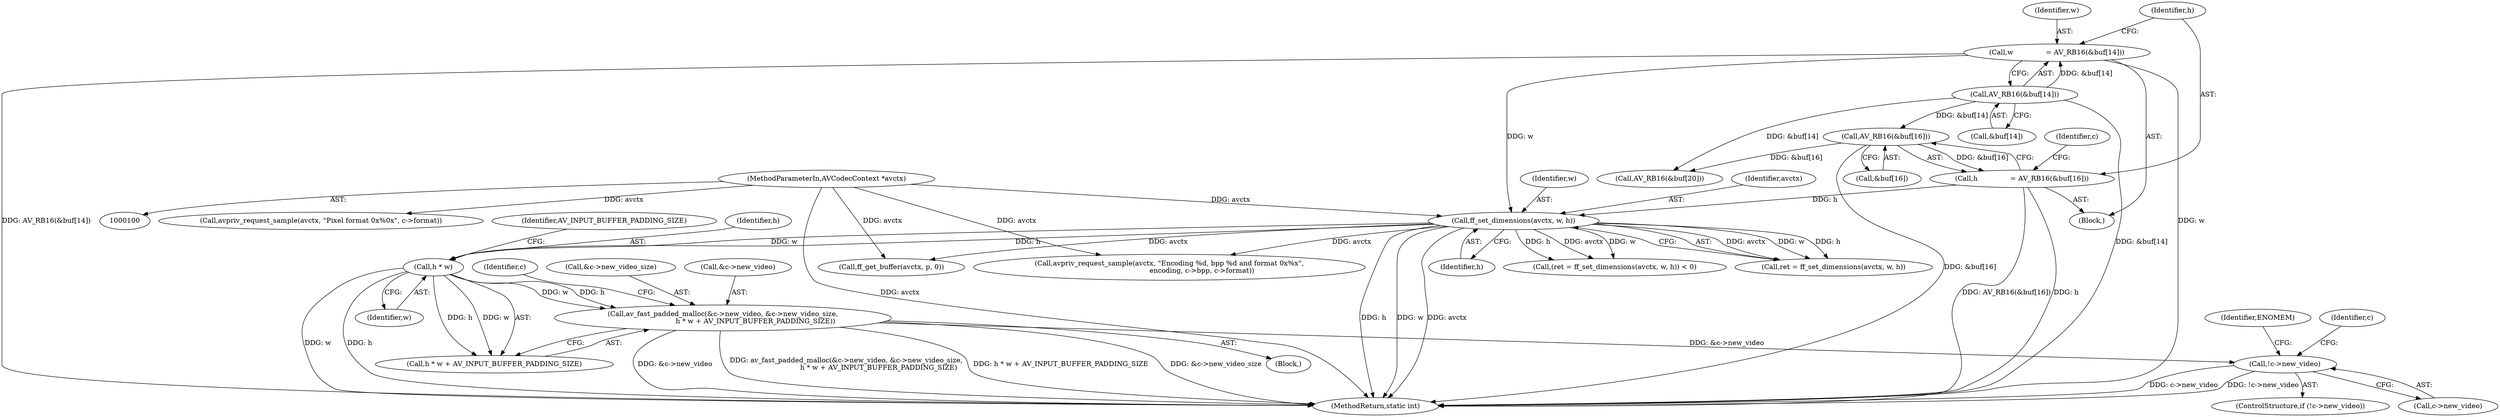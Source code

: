 digraph "0_FFmpeg_e1b60aad77c27ed5d4dfc11e5e6a05a38c70489d@API" {
"1000445" [label="(Call,av_fast_padded_malloc(&c->new_video, &c->new_video_size,\n                              h * w + AV_INPUT_BUFFER_PADDING_SIZE))"];
"1000455" [label="(Call,h * w)"];
"1000270" [label="(Call,ff_set_dimensions(avctx, w, h))"];
"1000101" [label="(MethodParameterIn,AVCodecContext *avctx)"];
"1000154" [label="(Call,w               = AV_RB16(&buf[14]))"];
"1000156" [label="(Call,AV_RB16(&buf[14]))"];
"1000161" [label="(Call,h               = AV_RB16(&buf[16]))"];
"1000163" [label="(Call,AV_RB16(&buf[16]))"];
"1000460" [label="(Call,!c->new_video)"];
"1000457" [label="(Identifier,w)"];
"1000267" [label="(Call,(ret = ff_set_dimensions(avctx, w, h)) < 0)"];
"1000170" [label="(Identifier,c)"];
"1000271" [label="(Identifier,avctx)"];
"1000161" [label="(Call,h               = AV_RB16(&buf[16]))"];
"1000454" [label="(Call,h * w + AV_INPUT_BUFFER_PADDING_SIZE)"];
"1000163" [label="(Call,AV_RB16(&buf[16]))"];
"1000466" [label="(Identifier,ENOMEM)"];
"1000455" [label="(Call,h * w)"];
"1000268" [label="(Call,ret = ff_set_dimensions(avctx, w, h))"];
"1000462" [label="(Identifier,c)"];
"1000162" [label="(Identifier,h)"];
"1000105" [label="(Block,)"];
"1000258" [label="(Call,avpriv_request_sample(avctx, \"Pixel format 0x%0x\", c->format))"];
"1000156" [label="(Call,AV_RB16(&buf[14]))"];
"1000273" [label="(Identifier,h)"];
"1000157" [label="(Call,&buf[14])"];
"1000461" [label="(Call,c->new_video)"];
"1000155" [label="(Identifier,w)"];
"1000450" [label="(Call,&c->new_video_size)"];
"1000270" [label="(Call,ff_set_dimensions(avctx, w, h))"];
"1000414" [label="(Call,avpriv_request_sample(avctx, \"Encoding %d, bpp %d and format 0x%x\",\n                              encoding, c->bpp, c->format))"];
"1000446" [label="(Call,&c->new_video)"];
"1000470" [label="(Identifier,c)"];
"1000456" [label="(Identifier,h)"];
"1000458" [label="(Identifier,AV_INPUT_BUFFER_PADDING_SIZE)"];
"1000430" [label="(Call,ff_get_buffer(avctx, p, 0))"];
"1000272" [label="(Identifier,w)"];
"1000444" [label="(Block,)"];
"1000164" [label="(Call,&buf[16])"];
"1000445" [label="(Call,av_fast_padded_malloc(&c->new_video, &c->new_video_size,\n                              h * w + AV_INPUT_BUFFER_PADDING_SIZE))"];
"1000179" [label="(Call,AV_RB16(&buf[20]))"];
"1000101" [label="(MethodParameterIn,AVCodecContext *avctx)"];
"1000154" [label="(Call,w               = AV_RB16(&buf[14]))"];
"1000459" [label="(ControlStructure,if (!c->new_video))"];
"1000460" [label="(Call,!c->new_video)"];
"1000502" [label="(MethodReturn,static int)"];
"1000445" -> "1000444"  [label="AST: "];
"1000445" -> "1000454"  [label="CFG: "];
"1000446" -> "1000445"  [label="AST: "];
"1000450" -> "1000445"  [label="AST: "];
"1000454" -> "1000445"  [label="AST: "];
"1000462" -> "1000445"  [label="CFG: "];
"1000445" -> "1000502"  [label="DDG: &c->new_video_size"];
"1000445" -> "1000502"  [label="DDG: &c->new_video"];
"1000445" -> "1000502"  [label="DDG: av_fast_padded_malloc(&c->new_video, &c->new_video_size,\n                              h * w + AV_INPUT_BUFFER_PADDING_SIZE)"];
"1000445" -> "1000502"  [label="DDG: h * w + AV_INPUT_BUFFER_PADDING_SIZE"];
"1000455" -> "1000445"  [label="DDG: h"];
"1000455" -> "1000445"  [label="DDG: w"];
"1000445" -> "1000460"  [label="DDG: &c->new_video"];
"1000455" -> "1000454"  [label="AST: "];
"1000455" -> "1000457"  [label="CFG: "];
"1000456" -> "1000455"  [label="AST: "];
"1000457" -> "1000455"  [label="AST: "];
"1000458" -> "1000455"  [label="CFG: "];
"1000455" -> "1000502"  [label="DDG: w"];
"1000455" -> "1000502"  [label="DDG: h"];
"1000455" -> "1000454"  [label="DDG: h"];
"1000455" -> "1000454"  [label="DDG: w"];
"1000270" -> "1000455"  [label="DDG: h"];
"1000270" -> "1000455"  [label="DDG: w"];
"1000270" -> "1000268"  [label="AST: "];
"1000270" -> "1000273"  [label="CFG: "];
"1000271" -> "1000270"  [label="AST: "];
"1000272" -> "1000270"  [label="AST: "];
"1000273" -> "1000270"  [label="AST: "];
"1000268" -> "1000270"  [label="CFG: "];
"1000270" -> "1000502"  [label="DDG: h"];
"1000270" -> "1000502"  [label="DDG: w"];
"1000270" -> "1000502"  [label="DDG: avctx"];
"1000270" -> "1000267"  [label="DDG: avctx"];
"1000270" -> "1000267"  [label="DDG: w"];
"1000270" -> "1000267"  [label="DDG: h"];
"1000270" -> "1000268"  [label="DDG: avctx"];
"1000270" -> "1000268"  [label="DDG: w"];
"1000270" -> "1000268"  [label="DDG: h"];
"1000101" -> "1000270"  [label="DDG: avctx"];
"1000154" -> "1000270"  [label="DDG: w"];
"1000161" -> "1000270"  [label="DDG: h"];
"1000270" -> "1000414"  [label="DDG: avctx"];
"1000270" -> "1000430"  [label="DDG: avctx"];
"1000101" -> "1000100"  [label="AST: "];
"1000101" -> "1000502"  [label="DDG: avctx"];
"1000101" -> "1000258"  [label="DDG: avctx"];
"1000101" -> "1000414"  [label="DDG: avctx"];
"1000101" -> "1000430"  [label="DDG: avctx"];
"1000154" -> "1000105"  [label="AST: "];
"1000154" -> "1000156"  [label="CFG: "];
"1000155" -> "1000154"  [label="AST: "];
"1000156" -> "1000154"  [label="AST: "];
"1000162" -> "1000154"  [label="CFG: "];
"1000154" -> "1000502"  [label="DDG: w"];
"1000154" -> "1000502"  [label="DDG: AV_RB16(&buf[14])"];
"1000156" -> "1000154"  [label="DDG: &buf[14]"];
"1000156" -> "1000157"  [label="CFG: "];
"1000157" -> "1000156"  [label="AST: "];
"1000156" -> "1000502"  [label="DDG: &buf[14]"];
"1000156" -> "1000163"  [label="DDG: &buf[14]"];
"1000156" -> "1000179"  [label="DDG: &buf[14]"];
"1000161" -> "1000105"  [label="AST: "];
"1000161" -> "1000163"  [label="CFG: "];
"1000162" -> "1000161"  [label="AST: "];
"1000163" -> "1000161"  [label="AST: "];
"1000170" -> "1000161"  [label="CFG: "];
"1000161" -> "1000502"  [label="DDG: AV_RB16(&buf[16])"];
"1000161" -> "1000502"  [label="DDG: h"];
"1000163" -> "1000161"  [label="DDG: &buf[16]"];
"1000163" -> "1000164"  [label="CFG: "];
"1000164" -> "1000163"  [label="AST: "];
"1000163" -> "1000502"  [label="DDG: &buf[16]"];
"1000163" -> "1000179"  [label="DDG: &buf[16]"];
"1000460" -> "1000459"  [label="AST: "];
"1000460" -> "1000461"  [label="CFG: "];
"1000461" -> "1000460"  [label="AST: "];
"1000466" -> "1000460"  [label="CFG: "];
"1000470" -> "1000460"  [label="CFG: "];
"1000460" -> "1000502"  [label="DDG: c->new_video"];
"1000460" -> "1000502"  [label="DDG: !c->new_video"];
}

